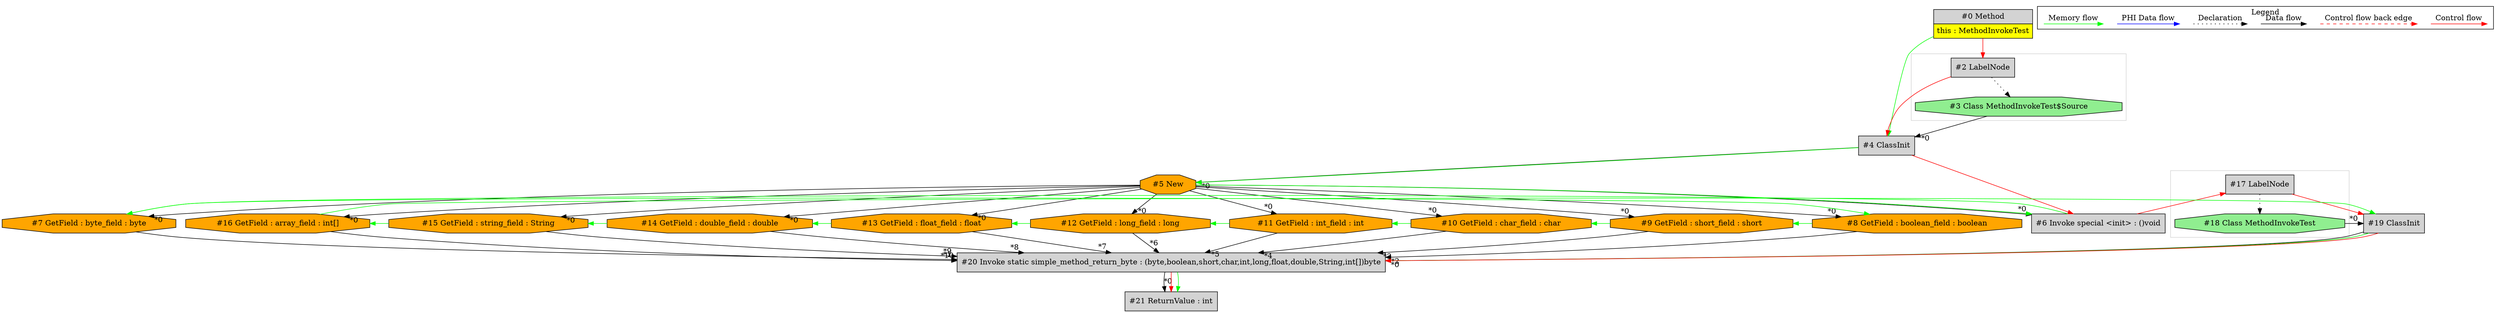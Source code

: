 digraph {
 ordering="in";
 node0[margin="0", label=<<table border="0" cellborder="1" cellspacing="0" cellpadding="5"><tr><td colspan="1">#0 Method</td></tr><tr><td port="prj1" bgcolor="yellow">this : MethodInvokeTest</td></tr></table>>,shape=none, fillcolor=lightgrey, style=filled];
 node4[label="#4 ClassInit",shape=box, fillcolor=lightgrey, style=filled];
 node3 -> node4[headlabel="*0", labeldistance=2];
 node2 -> node4[labeldistance=2, color=red, fontcolor=red];
 node0 -> node4[labeldistance=2, color=green, constraint=false];
 node2[label="#2 LabelNode",shape=box, fillcolor=lightgrey, style=filled];
 node0 -> node2[labeldistance=2, color=red, fontcolor=red];
 node3[label="#3 Class MethodInvokeTest$Source",shape=octagon, fillcolor=lightgreen, style=filled];
 node2 -> node3[style=dotted];
 node5[label="#5 New",shape=octagon, fillcolor=orange, style=filled];
 node4 -> node5[headlabel="*0", labeldistance=2];
 node4 -> node5[labeldistance=2, color=green, constraint=false];
 node11[label="#11 GetField : int_field : int",shape=octagon, fillcolor=orange, style=filled];
 node5 -> node11[headlabel="*0", labeldistance=2];
 node10 -> node11[labeldistance=2, color=green, constraint=false];
 node10[label="#10 GetField : char_field : char",shape=octagon, fillcolor=orange, style=filled];
 node5 -> node10[headlabel="*0", labeldistance=2];
 node9 -> node10[labeldistance=2, color=green, constraint=false];
 node9[label="#9 GetField : short_field : short",shape=octagon, fillcolor=orange, style=filled];
 node5 -> node9[headlabel="*0", labeldistance=2];
 node8 -> node9[labeldistance=2, color=green, constraint=false];
 node8[label="#8 GetField : boolean_field : boolean",shape=octagon, fillcolor=orange, style=filled];
 node5 -> node8[headlabel="*0", labeldistance=2];
 node7 -> node8[labeldistance=2, color=green, constraint=false];
 node7[label="#7 GetField : byte_field : byte",shape=octagon, fillcolor=orange, style=filled];
 node5 -> node7[headlabel="*0", labeldistance=2];
 node6 -> node7[labeldistance=2, color=green, constraint=false];
 node6[label="#6 Invoke special <init> : ()void",shape=box, fillcolor=lightgrey, style=filled];
 node5 -> node6[headlabel="*0", labeldistance=2];
 node4 -> node6[labeldistance=2, color=red, fontcolor=red];
 node5 -> node6[labeldistance=2, color=green, constraint=false];
 node17[label="#17 LabelNode",shape=box, fillcolor=lightgrey, style=filled];
 node6 -> node17[labeldistance=2, color=red, fontcolor=red];
 node18[label="#18 Class MethodInvokeTest",shape=octagon, fillcolor=lightgreen, style=filled];
 node17 -> node18[style=dotted];
 node19[label="#19 ClassInit",shape=box, fillcolor=lightgrey, style=filled];
 node18 -> node19[headlabel="*0", labeldistance=2];
 node16 -> node19[labeldistance=2, color=green, constraint=false];
 node17 -> node19[labeldistance=2, color=red, fontcolor=red];
 node16[label="#16 GetField : array_field : int[]",shape=octagon, fillcolor=orange, style=filled];
 node5 -> node16[headlabel="*0", labeldistance=2];
 node15 -> node16[labeldistance=2, color=green, constraint=false];
 node15[label="#15 GetField : string_field : String",shape=octagon, fillcolor=orange, style=filled];
 node5 -> node15[headlabel="*0", labeldistance=2];
 node14 -> node15[labeldistance=2, color=green, constraint=false];
 node14[label="#14 GetField : double_field : double",shape=octagon, fillcolor=orange, style=filled];
 node5 -> node14[headlabel="*0", labeldistance=2];
 node13 -> node14[labeldistance=2, color=green, constraint=false];
 node13[label="#13 GetField : float_field : float",shape=octagon, fillcolor=orange, style=filled];
 node5 -> node13[headlabel="*0", labeldistance=2];
 node12 -> node13[labeldistance=2, color=green, constraint=false];
 node12[label="#12 GetField : long_field : long",shape=octagon, fillcolor=orange, style=filled];
 node5 -> node12[headlabel="*0", labeldistance=2];
 node11 -> node12[labeldistance=2, color=green, constraint=false];
 node20[label="#20 Invoke static simple_method_return_byte : (byte,boolean,short,char,int,long,float,double,String,int[])byte",shape=box, fillcolor=lightgrey, style=filled];
 node19 -> node20[headlabel="*0", labeldistance=2];
 node7 -> node20[headlabel="*1", labeldistance=2];
 node8 -> node20[headlabel="*2", labeldistance=2];
 node9 -> node20[headlabel="*3", labeldistance=2];
 node10 -> node20[headlabel="*4", labeldistance=2];
 node11 -> node20[headlabel="*5", labeldistance=2];
 node12 -> node20[headlabel="*6", labeldistance=2];
 node13 -> node20[headlabel="*7", labeldistance=2];
 node14 -> node20[headlabel="*8", labeldistance=2];
 node15 -> node20[headlabel="*9", labeldistance=2];
 node16 -> node20[headlabel="*10", labeldistance=2];
 node19 -> node20[labeldistance=2, color=green, constraint=false];
 node19 -> node20[labeldistance=2, color=red, fontcolor=red];
 node21[label="#21 ReturnValue : int",shape=box, fillcolor=lightgrey, style=filled];
 node20 -> node21[headlabel="*0", labeldistance=2];
 node20 -> node21[labeldistance=2, color=red, fontcolor=red];
 node20 -> node21[labeldistance=2, color=green, constraint=false];
 subgraph cluster_0 {
  color=lightgray;
  node2;
  node3;
 }
 subgraph cluster_1 {
  color=lightgray;
  node17;
  node18;
 }
 subgraph cluster_000 {
  label = "Legend";
  node [shape=point]
  {
   rank=same;
   c0 [style = invis];
   c1 [style = invis];
   c2 [style = invis];
   c3 [style = invis];
   d0 [style = invis];
   d1 [style = invis];
   d2 [style = invis];
   d3 [style = invis];
   d4 [style = invis];
   d5 [style = invis];
   d6 [style = invis];
   d7 [style = invis];
  }
  c0 -> c1 [label="Control flow", style=solid, color=red]
  c2 -> c3 [label="Control flow back edge", style=dashed, color=red]
  d0 -> d1 [label="Data flow"]
  d2 -> d3 [label="Declaration", style=dotted]
  d4 -> d5 [label="PHI Data flow", color=blue]
  d6 -> d7 [label="Memory flow", color=green]
 }

}
